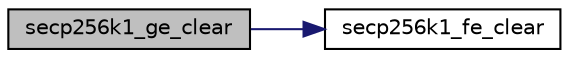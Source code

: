 digraph "secp256k1_ge_clear"
{
  edge [fontname="Helvetica",fontsize="10",labelfontname="Helvetica",labelfontsize="10"];
  node [fontname="Helvetica",fontsize="10",shape=record];
  rankdir="LR";
  Node0 [label="secp256k1_ge_clear",height=0.2,width=0.4,color="black", fillcolor="grey75", style="filled", fontcolor="black"];
  Node0 -> Node1 [color="midnightblue",fontsize="10",style="solid",fontname="Helvetica"];
  Node1 [label="secp256k1_fe_clear",height=0.2,width=0.4,color="black", fillcolor="white", style="filled",URL="$d7/dfb/field__10x26__impl_8h.html#aa213f05a02544f894a8829f672b6e4ea"];
}
